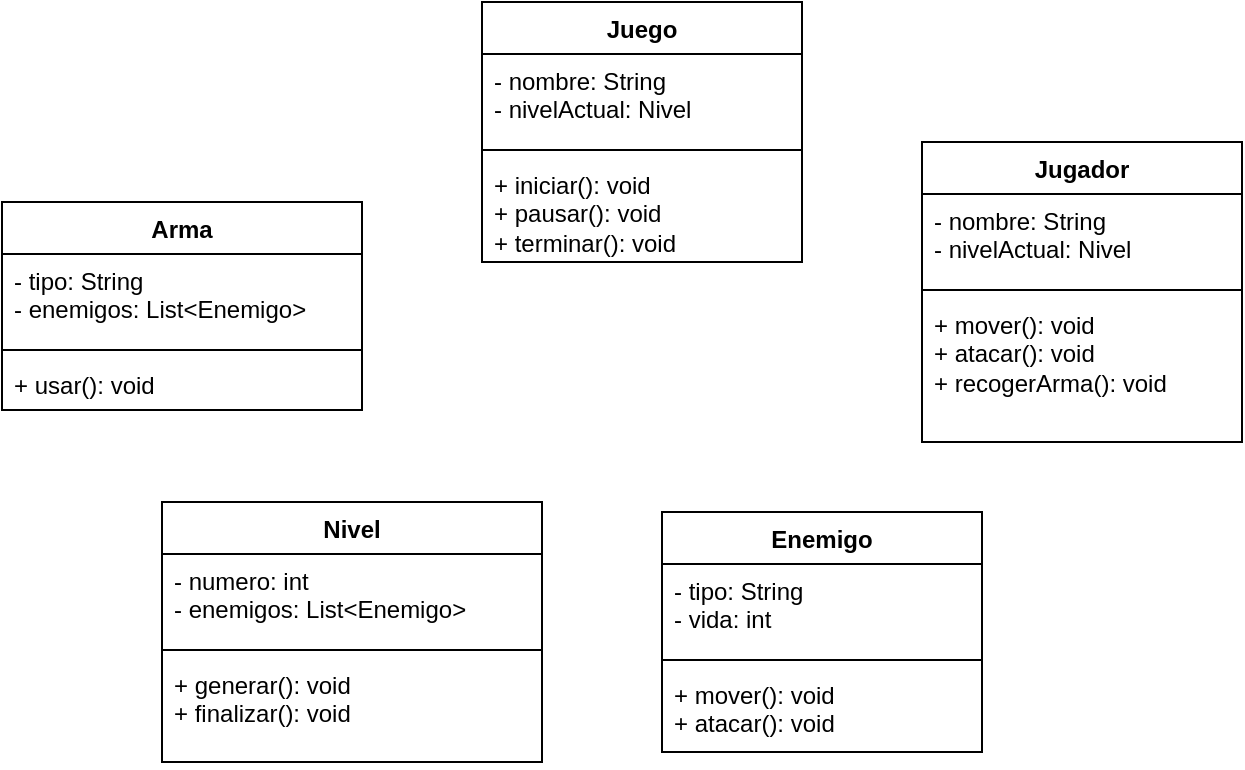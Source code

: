 <mxfile version="24.6.4" type="github">
  <diagram name="Página-1" id="HxGC82yTaFfLbKAXICiq">
    <mxGraphModel dx="1120" dy="462" grid="1" gridSize="10" guides="1" tooltips="1" connect="1" arrows="1" fold="1" page="1" pageScale="1" pageWidth="3300" pageHeight="2339" math="0" shadow="0">
      <root>
        <mxCell id="0" />
        <mxCell id="1" parent="0" />
        <mxCell id="zc0Xs0RMY4FVzMgKSC28-1" value="Juego" style="swimlane;fontStyle=1;align=center;verticalAlign=top;childLayout=stackLayout;horizontal=1;startSize=26;horizontalStack=0;resizeParent=1;resizeParentMax=0;resizeLast=0;collapsible=1;marginBottom=0;whiteSpace=wrap;html=1;" vertex="1" parent="1">
          <mxGeometry x="390" y="130" width="160" height="130" as="geometry" />
        </mxCell>
        <mxCell id="zc0Xs0RMY4FVzMgKSC28-2" value="- nombre: String&amp;nbsp; &amp;nbsp;&lt;br&gt;- nivelActual: Nivel" style="text;strokeColor=none;fillColor=none;align=left;verticalAlign=top;spacingLeft=4;spacingRight=4;overflow=hidden;rotatable=0;points=[[0,0.5],[1,0.5]];portConstraint=eastwest;whiteSpace=wrap;html=1;" vertex="1" parent="zc0Xs0RMY4FVzMgKSC28-1">
          <mxGeometry y="26" width="160" height="44" as="geometry" />
        </mxCell>
        <mxCell id="zc0Xs0RMY4FVzMgKSC28-3" value="" style="line;strokeWidth=1;fillColor=none;align=left;verticalAlign=middle;spacingTop=-1;spacingLeft=3;spacingRight=3;rotatable=0;labelPosition=right;points=[];portConstraint=eastwest;strokeColor=inherit;" vertex="1" parent="zc0Xs0RMY4FVzMgKSC28-1">
          <mxGeometry y="70" width="160" height="8" as="geometry" />
        </mxCell>
        <mxCell id="zc0Xs0RMY4FVzMgKSC28-4" value="+ iniciar(): void&lt;br&gt;+ pausar(): void &lt;br&gt;+ terminar(): void&amp;nbsp; " style="text;strokeColor=none;fillColor=none;align=left;verticalAlign=top;spacingLeft=4;spacingRight=4;overflow=hidden;rotatable=0;points=[[0,0.5],[1,0.5]];portConstraint=eastwest;whiteSpace=wrap;html=1;" vertex="1" parent="zc0Xs0RMY4FVzMgKSC28-1">
          <mxGeometry y="78" width="160" height="52" as="geometry" />
        </mxCell>
        <mxCell id="zc0Xs0RMY4FVzMgKSC28-5" value=" Jugador" style="swimlane;fontStyle=1;align=center;verticalAlign=top;childLayout=stackLayout;horizontal=1;startSize=26;horizontalStack=0;resizeParent=1;resizeParentMax=0;resizeLast=0;collapsible=1;marginBottom=0;whiteSpace=wrap;html=1;" vertex="1" parent="1">
          <mxGeometry x="610" y="200" width="160" height="150" as="geometry" />
        </mxCell>
        <mxCell id="zc0Xs0RMY4FVzMgKSC28-6" value="- nombre: String &amp;nbsp;&lt;br&gt;- nivelActual: Nivel&amp;nbsp; " style="text;strokeColor=none;fillColor=none;align=left;verticalAlign=top;spacingLeft=4;spacingRight=4;overflow=hidden;rotatable=0;points=[[0,0.5],[1,0.5]];portConstraint=eastwest;whiteSpace=wrap;html=1;" vertex="1" parent="zc0Xs0RMY4FVzMgKSC28-5">
          <mxGeometry y="26" width="160" height="44" as="geometry" />
        </mxCell>
        <mxCell id="zc0Xs0RMY4FVzMgKSC28-7" value="" style="line;strokeWidth=1;fillColor=none;align=left;verticalAlign=middle;spacingTop=-1;spacingLeft=3;spacingRight=3;rotatable=0;labelPosition=right;points=[];portConstraint=eastwest;strokeColor=inherit;" vertex="1" parent="zc0Xs0RMY4FVzMgKSC28-5">
          <mxGeometry y="70" width="160" height="8" as="geometry" />
        </mxCell>
        <mxCell id="zc0Xs0RMY4FVzMgKSC28-8" value="+ mover(): void&lt;br&gt;+ atacar(): void&lt;br&gt;+ recogerArma(): void" style="text;strokeColor=none;fillColor=none;align=left;verticalAlign=top;spacingLeft=4;spacingRight=4;overflow=hidden;rotatable=0;points=[[0,0.5],[1,0.5]];portConstraint=eastwest;whiteSpace=wrap;html=1;" vertex="1" parent="zc0Xs0RMY4FVzMgKSC28-5">
          <mxGeometry y="78" width="160" height="72" as="geometry" />
        </mxCell>
        <mxCell id="zc0Xs0RMY4FVzMgKSC28-9" value=" Nivel" style="swimlane;fontStyle=1;align=center;verticalAlign=top;childLayout=stackLayout;horizontal=1;startSize=26;horizontalStack=0;resizeParent=1;resizeParentMax=0;resizeLast=0;collapsible=1;marginBottom=0;whiteSpace=wrap;html=1;" vertex="1" parent="1">
          <mxGeometry x="230" y="380" width="190" height="130" as="geometry" />
        </mxCell>
        <mxCell id="zc0Xs0RMY4FVzMgKSC28-10" value="- numero: int&amp;nbsp;&amp;nbsp;&amp;nbsp;&amp;nbsp; &amp;nbsp;&lt;br&gt;- enemigos: List&amp;lt;Enemigo&amp;gt;" style="text;strokeColor=none;fillColor=none;align=left;verticalAlign=top;spacingLeft=4;spacingRight=4;overflow=hidden;rotatable=0;points=[[0,0.5],[1,0.5]];portConstraint=eastwest;whiteSpace=wrap;html=1;" vertex="1" parent="zc0Xs0RMY4FVzMgKSC28-9">
          <mxGeometry y="26" width="190" height="44" as="geometry" />
        </mxCell>
        <mxCell id="zc0Xs0RMY4FVzMgKSC28-11" value="" style="line;strokeWidth=1;fillColor=none;align=left;verticalAlign=middle;spacingTop=-1;spacingLeft=3;spacingRight=3;rotatable=0;labelPosition=right;points=[];portConstraint=eastwest;strokeColor=inherit;" vertex="1" parent="zc0Xs0RMY4FVzMgKSC28-9">
          <mxGeometry y="70" width="190" height="8" as="geometry" />
        </mxCell>
        <mxCell id="zc0Xs0RMY4FVzMgKSC28-12" value="+ generar(): void&amp;nbsp; &amp;nbsp;&lt;br&gt;+ finalizar(): void " style="text;strokeColor=none;fillColor=none;align=left;verticalAlign=top;spacingLeft=4;spacingRight=4;overflow=hidden;rotatable=0;points=[[0,0.5],[1,0.5]];portConstraint=eastwest;whiteSpace=wrap;html=1;" vertex="1" parent="zc0Xs0RMY4FVzMgKSC28-9">
          <mxGeometry y="78" width="190" height="52" as="geometry" />
        </mxCell>
        <mxCell id="zc0Xs0RMY4FVzMgKSC28-13" value="Arma" style="swimlane;fontStyle=1;align=center;verticalAlign=top;childLayout=stackLayout;horizontal=1;startSize=26;horizontalStack=0;resizeParent=1;resizeParentMax=0;resizeLast=0;collapsible=1;marginBottom=0;whiteSpace=wrap;html=1;" vertex="1" parent="1">
          <mxGeometry x="150" y="230" width="180" height="104" as="geometry" />
        </mxCell>
        <mxCell id="zc0Xs0RMY4FVzMgKSC28-14" value="- tipo: String&amp;nbsp; &amp;nbsp;&lt;br&gt;- enemigos: List&amp;lt;Enemigo&amp;gt;" style="text;strokeColor=none;fillColor=none;align=left;verticalAlign=top;spacingLeft=4;spacingRight=4;overflow=hidden;rotatable=0;points=[[0,0.5],[1,0.5]];portConstraint=eastwest;whiteSpace=wrap;html=1;" vertex="1" parent="zc0Xs0RMY4FVzMgKSC28-13">
          <mxGeometry y="26" width="180" height="44" as="geometry" />
        </mxCell>
        <mxCell id="zc0Xs0RMY4FVzMgKSC28-15" value="" style="line;strokeWidth=1;fillColor=none;align=left;verticalAlign=middle;spacingTop=-1;spacingLeft=3;spacingRight=3;rotatable=0;labelPosition=right;points=[];portConstraint=eastwest;strokeColor=inherit;" vertex="1" parent="zc0Xs0RMY4FVzMgKSC28-13">
          <mxGeometry y="70" width="180" height="8" as="geometry" />
        </mxCell>
        <mxCell id="zc0Xs0RMY4FVzMgKSC28-16" value="+ usar(): void " style="text;strokeColor=none;fillColor=none;align=left;verticalAlign=top;spacingLeft=4;spacingRight=4;overflow=hidden;rotatable=0;points=[[0,0.5],[1,0.5]];portConstraint=eastwest;whiteSpace=wrap;html=1;" vertex="1" parent="zc0Xs0RMY4FVzMgKSC28-13">
          <mxGeometry y="78" width="180" height="26" as="geometry" />
        </mxCell>
        <mxCell id="zc0Xs0RMY4FVzMgKSC28-17" value="Enemigo" style="swimlane;fontStyle=1;align=center;verticalAlign=top;childLayout=stackLayout;horizontal=1;startSize=26;horizontalStack=0;resizeParent=1;resizeParentMax=0;resizeLast=0;collapsible=1;marginBottom=0;whiteSpace=wrap;html=1;" vertex="1" parent="1">
          <mxGeometry x="480" y="385" width="160" height="120" as="geometry" />
        </mxCell>
        <mxCell id="zc0Xs0RMY4FVzMgKSC28-18" value="- tipo: String&amp;nbsp;&amp;nbsp;&amp;nbsp;&amp;nbsp; &amp;nbsp;&lt;br&gt;- vida: int" style="text;strokeColor=none;fillColor=none;align=left;verticalAlign=top;spacingLeft=4;spacingRight=4;overflow=hidden;rotatable=0;points=[[0,0.5],[1,0.5]];portConstraint=eastwest;whiteSpace=wrap;html=1;" vertex="1" parent="zc0Xs0RMY4FVzMgKSC28-17">
          <mxGeometry y="26" width="160" height="44" as="geometry" />
        </mxCell>
        <mxCell id="zc0Xs0RMY4FVzMgKSC28-19" value="" style="line;strokeWidth=1;fillColor=none;align=left;verticalAlign=middle;spacingTop=-1;spacingLeft=3;spacingRight=3;rotatable=0;labelPosition=right;points=[];portConstraint=eastwest;strokeColor=inherit;" vertex="1" parent="zc0Xs0RMY4FVzMgKSC28-17">
          <mxGeometry y="70" width="160" height="8" as="geometry" />
        </mxCell>
        <mxCell id="zc0Xs0RMY4FVzMgKSC28-20" value="+ mover(): void&amp;nbsp;&amp;nbsp;&amp;nbsp; &amp;nbsp;&lt;br&gt;+ atacar(): void&amp;nbsp; " style="text;strokeColor=none;fillColor=none;align=left;verticalAlign=top;spacingLeft=4;spacingRight=4;overflow=hidden;rotatable=0;points=[[0,0.5],[1,0.5]];portConstraint=eastwest;whiteSpace=wrap;html=1;" vertex="1" parent="zc0Xs0RMY4FVzMgKSC28-17">
          <mxGeometry y="78" width="160" height="42" as="geometry" />
        </mxCell>
      </root>
    </mxGraphModel>
  </diagram>
</mxfile>
